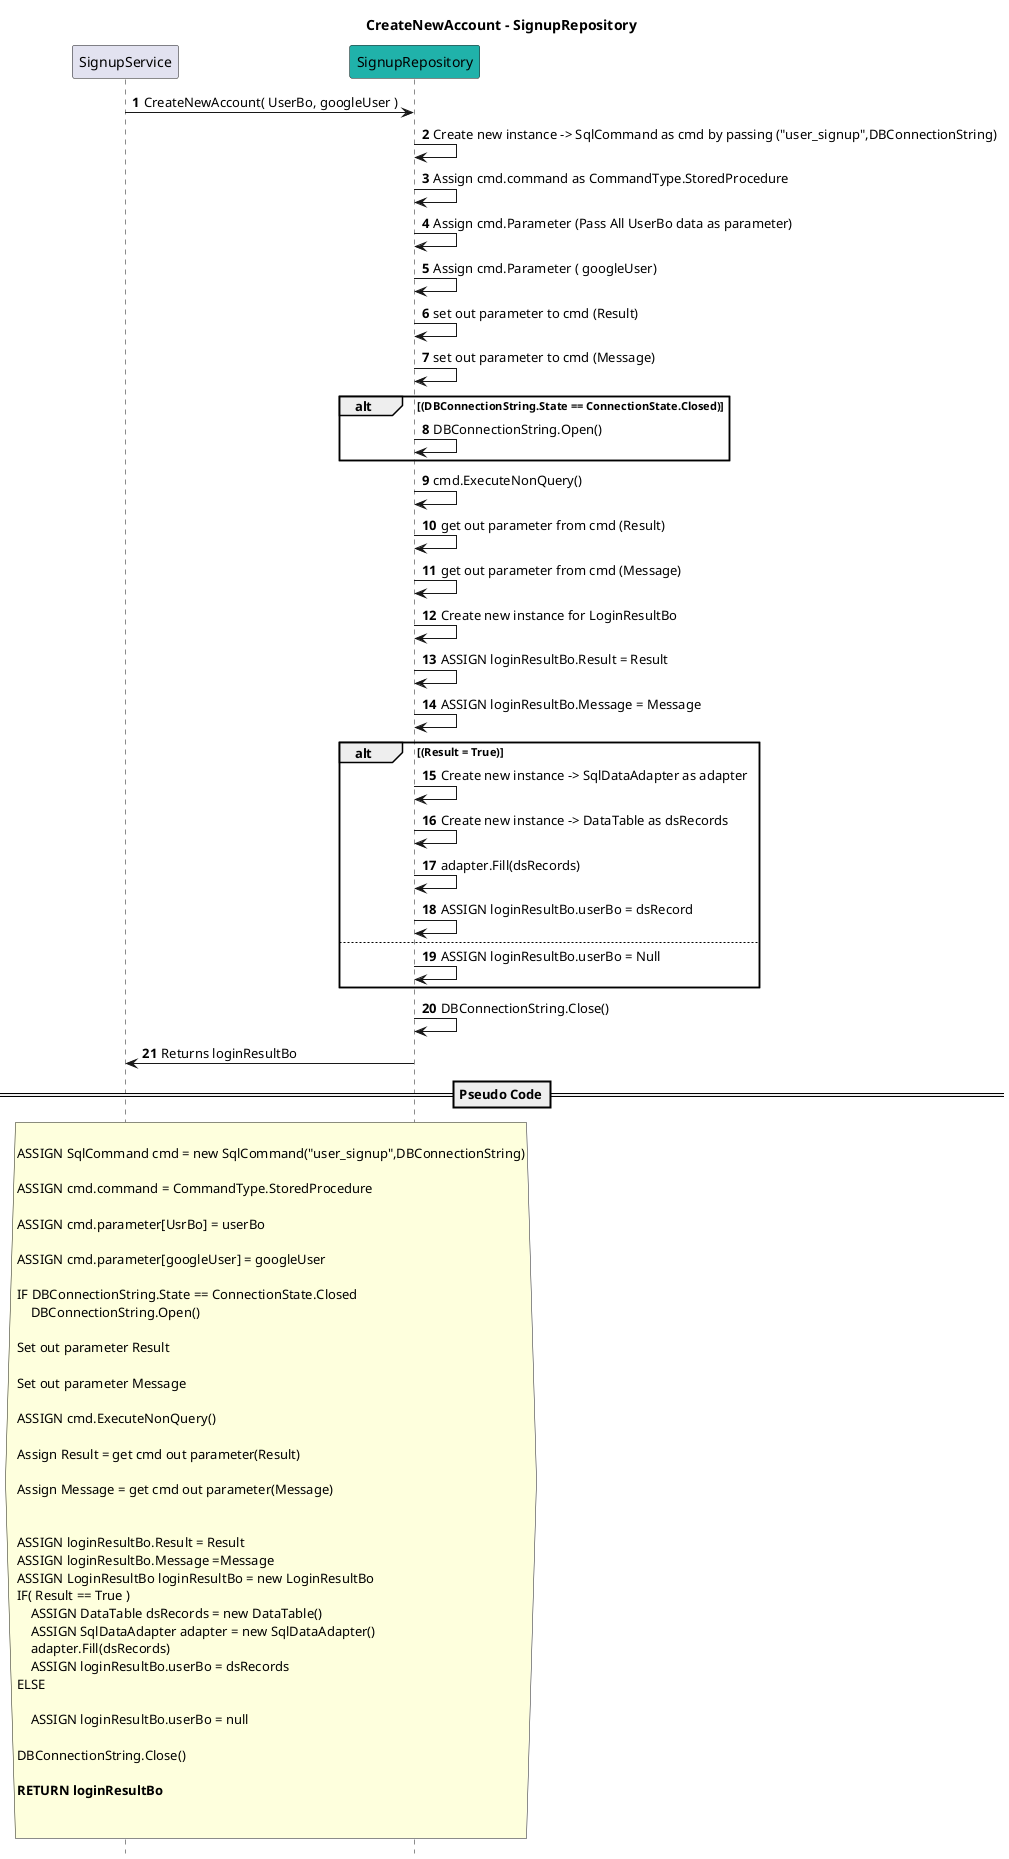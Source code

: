 @startuml

title CreateNewAccount - SignupRepository
autonumber
hide footbox

participant SignupService
participant SignupRepository #LightSeaGreen

SignupService -> SignupRepository : CreateNewAccount( UserBo, googleUser )

    SignupRepository -> SignupRepository : Create new instance -> SqlCommand as cmd by passing ("user_signup",DBConnectionString)

    SignupRepository -> SignupRepository : Assign cmd.command as CommandType.StoredProcedure

    SignupRepository -> SignupRepository : Assign cmd.Parameter (Pass All UserBo data as parameter)

    SignupRepository -> SignupRepository : Assign cmd.Parameter ( googleUser)

    SignupRepository -> SignupRepository : set out parameter to cmd (Result)

    SignupRepository -> SignupRepository : set out parameter to cmd (Message)
    
    alt (DBConnectionString.State == ConnectionState.Closed)
        SignupRepository -> SignupRepository : DBConnectionString.Open()
    end

    SignupRepository -> SignupRepository : cmd.ExecuteNonQuery()
    
    SignupRepository -> SignupRepository : get out parameter from cmd (Result)

    SignupRepository -> SignupRepository : get out parameter from cmd (Message)

    SignupRepository -> SignupRepository : Create new instance for LoginResultBo
    SignupRepository -> SignupRepository : ASSIGN loginResultBo.Result = Result
    SignupRepository -> SignupRepository : ASSIGN loginResultBo.Message = Message



        alt (Result = True)

            SignupRepository -> SignupRepository : Create new instance -> SqlDataAdapter as adapter
            SignupRepository -> SignupRepository : Create new instance -> DataTable as dsRecords
            SignupRepository -> SignupRepository : adapter.Fill(dsRecords)

            SignupRepository -> SignupRepository : ASSIGN loginResultBo.userBo = dsRecord
        else

            SignupRepository -> SignupRepository : ASSIGN loginResultBo.userBo = Null
        end    

        
    

    SignupRepository -> SignupRepository : DBConnectionString.Close()


    SignupRepository -> SignupService : Returns loginResultBo

==Pseudo Code==

hnote across

        ASSIGN SqlCommand cmd = new SqlCommand("user_signup",DBConnectionString)
        
        ASSIGN cmd.command = CommandType.StoredProcedure

        ASSIGN cmd.parameter[UsrBo] = userBo

        ASSIGN cmd.parameter[googleUser] = googleUser
        
        IF DBConnectionString.State == ConnectionState.Closed
            DBConnectionString.Open()        

        Set out parameter Result

        Set out parameter Message

        ASSIGN cmd.ExecuteNonQuery() 

        Assign Result = get cmd out parameter(Result)

        Assign Message = get cmd out parameter(Message)

        
        ASSIGN loginResultBo.Result = Result
        ASSIGN loginResultBo.Message =Message
        ASSIGN LoginResultBo loginResultBo = new LoginResultBo
        IF( Result == True )
            ASSIGN DataTable dsRecords = new DataTable()
            ASSIGN SqlDataAdapter adapter = new SqlDataAdapter()
            adapter.Fill(dsRecords)            
            ASSIGN loginResultBo.userBo = dsRecords
        ELSE

            ASSIGN loginResultBo.userBo = null

        DBConnectionString.Close()

        **RETURN loginResultBo**

    
end note


@enduml
